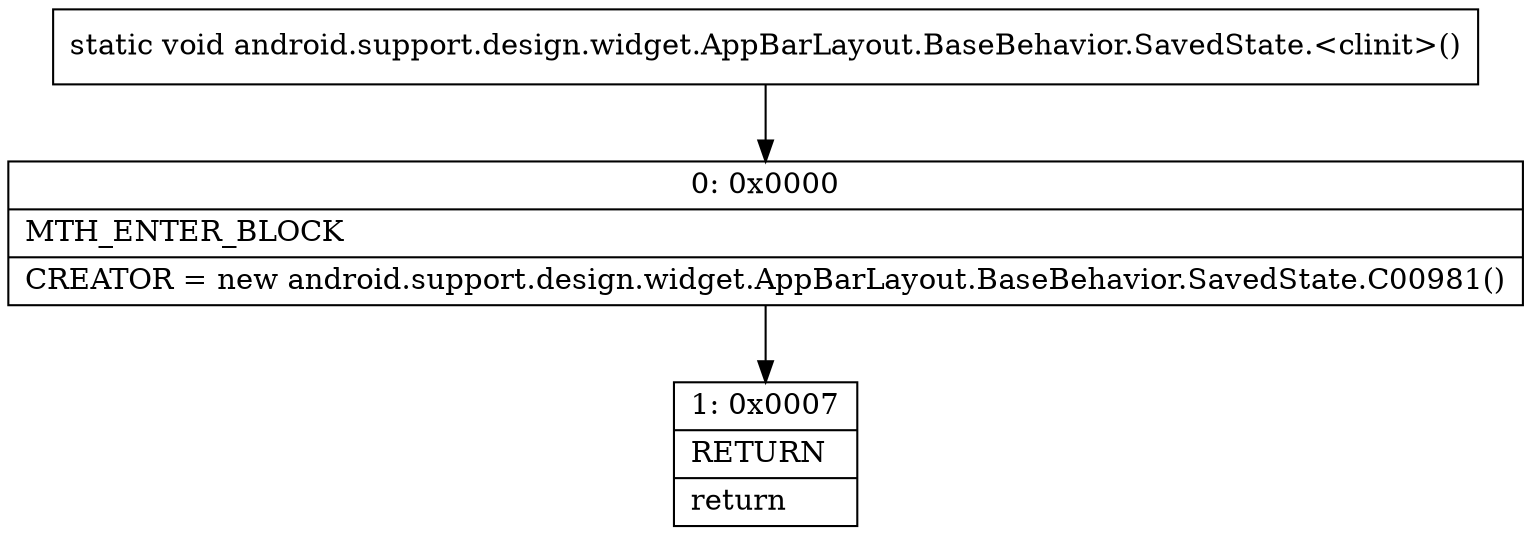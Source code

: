 digraph "CFG forandroid.support.design.widget.AppBarLayout.BaseBehavior.SavedState.\<clinit\>()V" {
Node_0 [shape=record,label="{0\:\ 0x0000|MTH_ENTER_BLOCK\l|CREATOR = new android.support.design.widget.AppBarLayout.BaseBehavior.SavedState.C00981()\l}"];
Node_1 [shape=record,label="{1\:\ 0x0007|RETURN\l|return\l}"];
MethodNode[shape=record,label="{static void android.support.design.widget.AppBarLayout.BaseBehavior.SavedState.\<clinit\>() }"];
MethodNode -> Node_0;
Node_0 -> Node_1;
}

